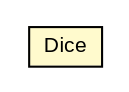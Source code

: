 #!/usr/local/bin/dot
#
# Class diagram 
# Generated by UMLGraph version R5_6-24-gf6e263 (http://www.umlgraph.org/)
#

digraph G {
	edge [fontname="arial",fontsize=10,labelfontname="arial",labelfontsize=10];
	node [fontname="arial",fontsize=10,shape=plaintext];
	nodesep=0.25;
	ranksep=0.5;
	// Dice
	c75 [label=<<table title="Dice" border="0" cellborder="1" cellspacing="0" cellpadding="2" port="p" bgcolor="lemonChiffon" href="./Dice.html">
		<tr><td><table border="0" cellspacing="0" cellpadding="1">
<tr><td align="center" balign="center"> Dice </td></tr>
		</table></td></tr>
		</table>>, URL="./Dice.html", fontname="arial", fontcolor="black", fontsize=10.0];
}

